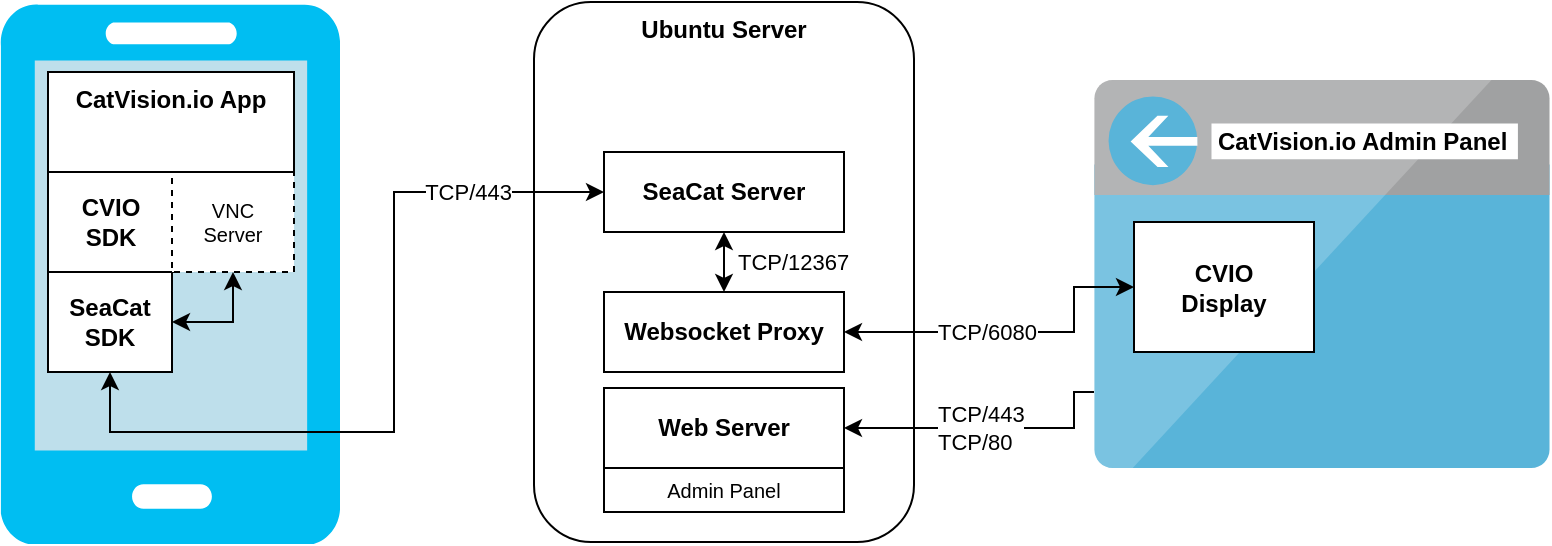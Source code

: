 <mxfile version="10.6.0"><diagram id="a91jrFlc9LO8LQwQ6LyD" name="Page-1"><mxGraphModel dx="1158" dy="639" grid="1" gridSize="10" guides="1" tooltips="1" connect="1" arrows="1" fold="1" page="1" pageScale="1" pageWidth="850" pageHeight="1100" math="0" shadow="0"><root><mxCell id="0"/><mxCell id="1" parent="0"/><mxCell id="yHYDwFY0_aGUpOQtW13y-34" value="" style="rounded=0;whiteSpace=wrap;html=1;fillColor=#BEDFEB;align=center;" vertex="1" parent="1"><mxGeometry x="58" y="70" width="160" height="200" as="geometry"/></mxCell><mxCell id="yHYDwFY0_aGUpOQtW13y-5" value="" style="aspect=fixed;html=1;perimeter=none;align=center;shadow=0;dashed=0;image;fontSize=12;image=img/lib/mscae/Browser.svg;" vertex="1" parent="1"><mxGeometry x="600" y="84" width="228" height="194" as="geometry"/></mxCell><mxCell id="yHYDwFY0_aGUpOQtW13y-6" value="&lt;b&gt;Ubuntu Server&lt;/b&gt;" style="rounded=1;whiteSpace=wrap;html=1;verticalAlign=top;" vertex="1" parent="1"><mxGeometry x="320" y="45" width="190" height="270" as="geometry"/></mxCell><mxCell id="yHYDwFY0_aGUpOQtW13y-8" value="" style="verticalLabelPosition=bottom;html=1;verticalAlign=top;align=center;strokeColor=none;fillColor=#00BEF2;shape=mxgraph.azure.mobile;" vertex="1" parent="1"><mxGeometry x="53" y="46" width="170" height="270" as="geometry"/></mxCell><mxCell id="yHYDwFY0_aGUpOQtW13y-15" value="TCP/6080" style="edgeStyle=orthogonalEdgeStyle;rounded=0;orthogonalLoop=1;jettySize=auto;html=1;exitX=0;exitY=0.5;exitDx=0;exitDy=0;entryX=1;entryY=0.5;entryDx=0;entryDy=0;align=left;startArrow=classic;startFill=1;" edge="1" parent="1" source="yHYDwFY0_aGUpOQtW13y-9" target="yHYDwFY0_aGUpOQtW13y-14"><mxGeometry x="0.461" relative="1" as="geometry"><Array as="points"><mxPoint x="590" y="188"/><mxPoint x="590" y="210"/></Array><mxPoint as="offset"/></mxGeometry></mxCell><mxCell id="yHYDwFY0_aGUpOQtW13y-9" value="CVIO&lt;br&gt;Display&lt;br&gt;" style="rounded=0;whiteSpace=wrap;html=1;fontStyle=1" vertex="1" parent="1"><mxGeometry x="620" y="155" width="90" height="65" as="geometry"/></mxCell><mxCell id="yHYDwFY0_aGUpOQtW13y-12" value="TCP/443&lt;br&gt;TCP/80&lt;br&gt;" style="edgeStyle=orthogonalEdgeStyle;rounded=0;orthogonalLoop=1;jettySize=auto;html=1;entryX=1;entryY=0.5;entryDx=0;entryDy=0;align=left;" edge="1" parent="1" target="yHYDwFY0_aGUpOQtW13y-10"><mxGeometry x="0.371" relative="1" as="geometry"><mxPoint x="600" y="240" as="sourcePoint"/><Array as="points"><mxPoint x="590" y="240"/><mxPoint x="590" y="258"/></Array><mxPoint as="offset"/></mxGeometry></mxCell><mxCell id="yHYDwFY0_aGUpOQtW13y-10" value="Web Server&lt;br&gt;" style="rounded=0;whiteSpace=wrap;html=1;fontStyle=1" vertex="1" parent="1"><mxGeometry x="355" y="238" width="120" height="40" as="geometry"/></mxCell><mxCell id="yHYDwFY0_aGUpOQtW13y-31" value="&lt;div style=&quot;text-align: left&quot;&gt;TCP/12367&lt;/div&gt;" style="edgeStyle=orthogonalEdgeStyle;rounded=0;orthogonalLoop=1;jettySize=auto;html=1;exitX=0.5;exitY=0;exitDx=0;exitDy=0;entryX=0.5;entryY=1;entryDx=0;entryDy=0;align=left;startArrow=classic;startFill=1;" edge="1" parent="1" source="yHYDwFY0_aGUpOQtW13y-14" target="yHYDwFY0_aGUpOQtW13y-18"><mxGeometry y="-5" relative="1" as="geometry"><mxPoint as="offset"/></mxGeometry></mxCell><mxCell id="yHYDwFY0_aGUpOQtW13y-14" value="Websocket Proxy" style="rounded=0;whiteSpace=wrap;html=1;fontStyle=1" vertex="1" parent="1"><mxGeometry x="355" y="190" width="120" height="40" as="geometry"/></mxCell><mxCell id="yHYDwFY0_aGUpOQtW13y-18" value="SeaCat Server" style="rounded=0;whiteSpace=wrap;html=1;fontStyle=1" vertex="1" parent="1"><mxGeometry x="355" y="120" width="120" height="40" as="geometry"/></mxCell><mxCell id="yHYDwFY0_aGUpOQtW13y-35" style="edgeStyle=orthogonalEdgeStyle;rounded=0;orthogonalLoop=1;jettySize=auto;html=1;exitX=0.5;exitY=1;exitDx=0;exitDy=0;entryX=1;entryY=0.5;entryDx=0;entryDy=0;startArrow=classic;startFill=1;align=left;" edge="1" parent="1" source="yHYDwFY0_aGUpOQtW13y-24" target="yHYDwFY0_aGUpOQtW13y-27"><mxGeometry relative="1" as="geometry"><Array as="points"><mxPoint x="170" y="205"/></Array></mxGeometry></mxCell><mxCell id="yHYDwFY0_aGUpOQtW13y-30" value="TCP/443&lt;br&gt;" style="edgeStyle=orthogonalEdgeStyle;rounded=0;orthogonalLoop=1;jettySize=auto;html=1;exitX=0.5;exitY=1;exitDx=0;exitDy=0;entryX=0;entryY=0.5;entryDx=0;entryDy=0;align=right;startArrow=classic;startFill=1;" edge="1" parent="1" source="yHYDwFY0_aGUpOQtW13y-27" target="yHYDwFY0_aGUpOQtW13y-18"><mxGeometry x="0.773" relative="1" as="geometry"><Array as="points"><mxPoint x="108" y="260"/><mxPoint x="250" y="260"/><mxPoint x="250" y="140"/></Array><mxPoint as="offset"/></mxGeometry></mxCell><mxCell id="yHYDwFY0_aGUpOQtW13y-27" value="SeaCat&lt;br&gt;SDK" style="rounded=0;whiteSpace=wrap;html=1;fontStyle=1" vertex="1" parent="1"><mxGeometry x="77" y="180" width="62" height="50" as="geometry"/></mxCell><mxCell id="yHYDwFY0_aGUpOQtW13y-32" value="CatVision.io Admin Panel" style="text;html=1;resizable=0;points=[];autosize=1;align=left;verticalAlign=top;spacingTop=-4;fontStyle=1" vertex="1" parent="1"><mxGeometry x="660" y="105" width="150" height="20" as="geometry"/></mxCell><mxCell id="yHYDwFY0_aGUpOQtW13y-20" value="CVIO&lt;br&gt;SDK" style="rounded=0;whiteSpace=wrap;html=1;align=center;fontStyle=1" vertex="1" parent="1"><mxGeometry x="77" y="130" width="63" height="50" as="geometry"/></mxCell><mxCell id="yHYDwFY0_aGUpOQtW13y-24" value="VNC&lt;br style=&quot;font-size: 10px;&quot;&gt;Server&lt;br style=&quot;font-size: 10px;&quot;&gt;" style="rounded=0;whiteSpace=wrap;html=1;dashed=1;fontSize=10;" vertex="1" parent="1"><mxGeometry x="139" y="130" width="61" height="50" as="geometry"/></mxCell><mxCell id="yHYDwFY0_aGUpOQtW13y-19" value="&lt;b&gt;CatVision.io App&lt;/b&gt;" style="rounded=0;whiteSpace=wrap;html=1;verticalAlign=top;" vertex="1" parent="1"><mxGeometry x="77" y="80" width="123" height="50" as="geometry"/></mxCell><mxCell id="yHYDwFY0_aGUpOQtW13y-37" value="Admin Panel&lt;br style=&quot;font-size: 10px;&quot;&gt;" style="rounded=0;whiteSpace=wrap;html=1;fontSize=10;" vertex="1" parent="1"><mxGeometry x="355" y="278" width="120" height="22" as="geometry"/></mxCell></root></mxGraphModel></diagram></mxfile>